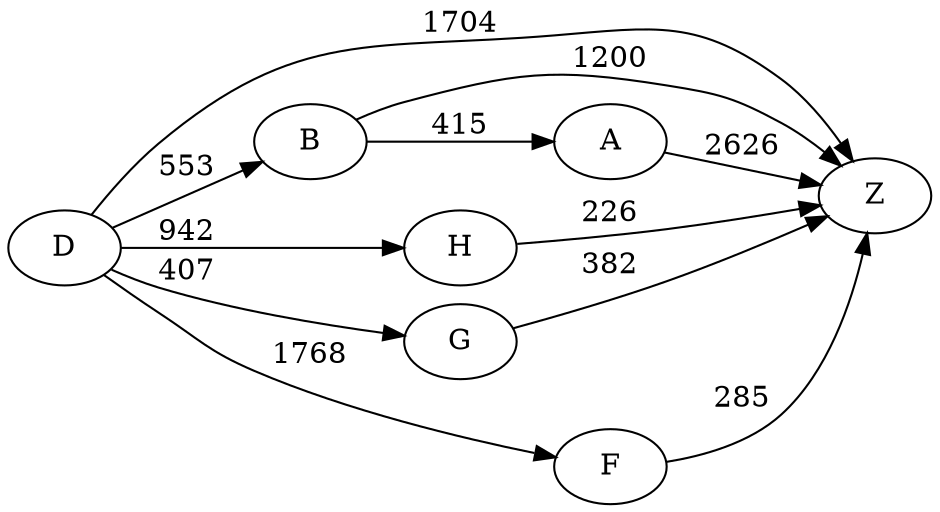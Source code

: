 digraph G {
	rankdir=LR size="8,5"
	D
	Z
	D -> Z [label=1704]
	D
	B
	D -> B [label=553]
	D
	H
	D -> H [label=942]
	D
	G
	D -> G [label=407]
	D
	F
	D -> F [label=1768]
	B
	Z
	B -> Z [label=1200]
	B
	A
	B -> A [label=415]
	H
	Z
	H -> Z [label=226]
	G
	Z
	G -> Z [label=382]
	A
	Z
	A -> Z [label=2626]
	F
	Z
	F -> Z [label=285]
}

